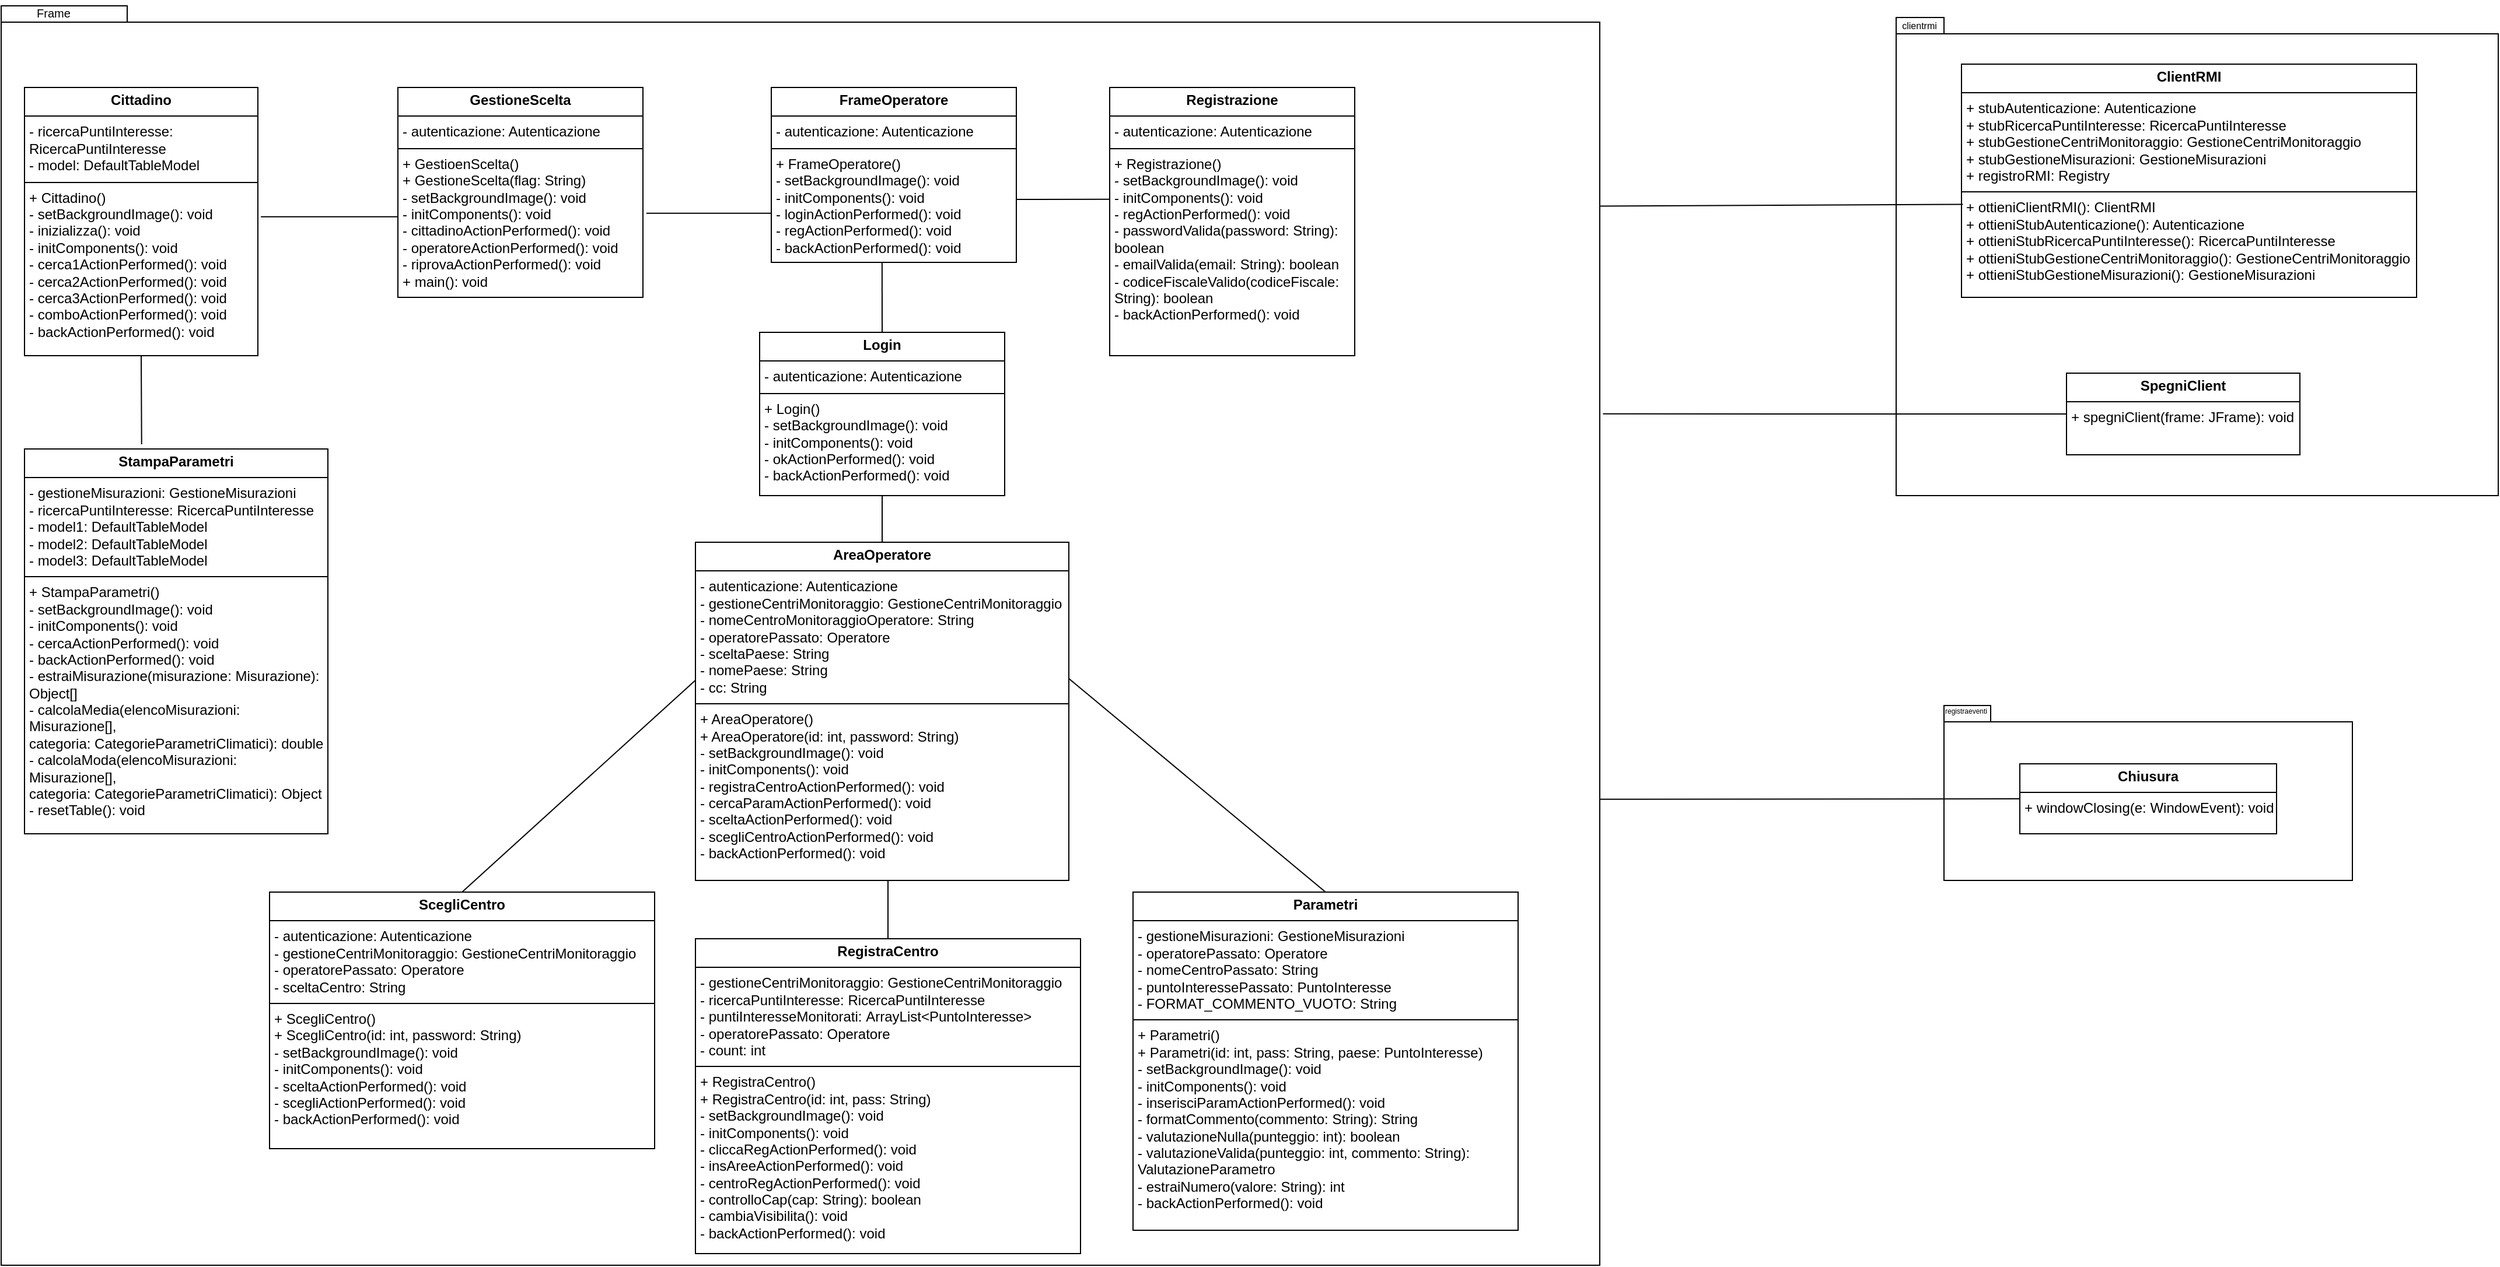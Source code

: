 <mxfile version="24.7.6">
  <diagram name="Pagina-1" id="-jRxLfGOwWOgaEGNrEnS">
    <mxGraphModel dx="1481" dy="776" grid="1" gridSize="10" guides="1" tooltips="1" connect="1" arrows="1" fold="1" page="1" pageScale="1" pageWidth="827" pageHeight="1169" math="0" shadow="0">
      <root>
        <mxCell id="0" />
        <mxCell id="1" parent="0" />
        <mxCell id="-e0q60Qx5HBaMIwugsIq-32" value="" style="shape=folder;fontStyle=1;spacingTop=10;tabWidth=40;tabHeight=14;tabPosition=left;html=1;whiteSpace=wrap;" parent="1" vertex="1">
          <mxGeometry x="1695" y="670" width="350" height="150" as="geometry" />
        </mxCell>
        <mxCell id="-e0q60Qx5HBaMIwugsIq-25" value="" style="shape=folder;fontStyle=1;spacingTop=10;tabWidth=40;tabHeight=14;tabPosition=left;html=1;whiteSpace=wrap;" parent="1" vertex="1">
          <mxGeometry x="1654" y="80" width="516" height="410" as="geometry" />
        </mxCell>
        <mxCell id="-e0q60Qx5HBaMIwugsIq-20" value="" style="shape=folder;fontStyle=1;spacingTop=10;tabWidth=40;tabHeight=14;tabPosition=left;html=1;whiteSpace=wrap;" parent="1" vertex="1">
          <mxGeometry x="30" y="70" width="1370" height="1080" as="geometry" />
        </mxCell>
        <mxCell id="-e0q60Qx5HBaMIwugsIq-21" value="Frame" style="text;html=1;align=center;verticalAlign=bottom;whiteSpace=wrap;rounded=0;fontSize=10;" parent="1" vertex="1">
          <mxGeometry x="50" y="65" width="50" height="20" as="geometry" />
        </mxCell>
        <mxCell id="-e0q60Qx5HBaMIwugsIq-22" value="&lt;p style=&quot;margin:0px;margin-top:4px;text-align:center;&quot;&gt;&lt;b&gt;ClientRMI&lt;/b&gt;&lt;/p&gt;&lt;hr size=&quot;1&quot; style=&quot;border-style:solid;&quot;&gt;&lt;p style=&quot;margin:0px;margin-left:4px;&quot;&gt;+&amp;nbsp;stubAutenticazione:&amp;nbsp;Autenticazione&lt;/p&gt;&lt;p style=&quot;margin:0px;margin-left:4px;&quot;&gt;+&amp;nbsp;stubRicercaPuntiInteresse:&amp;nbsp;RicercaPuntiInteresse&lt;/p&gt;&lt;p style=&quot;margin:0px;margin-left:4px;&quot;&gt;+&amp;nbsp;stubGestioneCentriMonitoraggio:&amp;nbsp;GestioneCentriMonitoraggio&lt;/p&gt;&lt;p style=&quot;margin:0px;margin-left:4px;&quot;&gt;+&amp;nbsp;stubGestioneMisurazioni:&amp;nbsp;GestioneMisurazioni&lt;/p&gt;&lt;p style=&quot;margin:0px;margin-left:4px;&quot;&gt;+&amp;nbsp;registroRMI:&amp;nbsp;Registry&lt;/p&gt;&lt;hr size=&quot;1&quot; style=&quot;border-style:solid;&quot;&gt;&lt;p style=&quot;margin:0px;margin-left:4px;&quot;&gt;+&amp;nbsp;ottieniClientRMI(): ClientRMI&lt;/p&gt;&lt;p style=&quot;margin:0px;margin-left:4px;&quot;&gt;+&amp;nbsp;ottieniStubAutenticazione(): Autenticazione&lt;/p&gt;&lt;p style=&quot;margin:0px;margin-left:4px;&quot;&gt;+&amp;nbsp;ottieniStubRicercaPuntiInteresse():&amp;nbsp;RicercaPuntiInteresse&lt;/p&gt;&lt;p style=&quot;margin:0px;margin-left:4px;&quot;&gt;+&amp;nbsp;ottieniStubGestioneCentriMonitoraggio():&amp;nbsp;GestioneCentriMonitoraggio&lt;/p&gt;&lt;p style=&quot;margin:0px;margin-left:4px;&quot;&gt;+&amp;nbsp;ottieniStubGestioneMisurazioni():&amp;nbsp;GestioneMisurazioni&lt;/p&gt;" style="verticalAlign=top;align=left;overflow=fill;html=1;whiteSpace=wrap;" parent="1" vertex="1">
          <mxGeometry x="1710" y="120" width="390" height="200" as="geometry" />
        </mxCell>
        <mxCell id="-e0q60Qx5HBaMIwugsIq-23" value="&lt;p style=&quot;margin:0px;margin-top:4px;text-align:center;&quot;&gt;&lt;b&gt;SpegniClient&lt;/b&gt;&lt;/p&gt;&lt;hr size=&quot;1&quot; style=&quot;border-style:solid;&quot;&gt;&lt;p style=&quot;margin:0px;margin-left:4px;&quot;&gt;+&amp;nbsp;spegniClient(frame: JFrame): void&lt;/p&gt;" style="verticalAlign=top;align=left;overflow=fill;html=1;whiteSpace=wrap;" parent="1" vertex="1">
          <mxGeometry x="1800" y="385" width="200" height="70" as="geometry" />
        </mxCell>
        <mxCell id="-e0q60Qx5HBaMIwugsIq-27" value="clientrmi" style="text;html=1;align=center;verticalAlign=bottom;whiteSpace=wrap;rounded=0;fontSize=8;" parent="1" vertex="1">
          <mxGeometry x="1654" y="85" width="40" height="10" as="geometry" />
        </mxCell>
        <mxCell id="-e0q60Qx5HBaMIwugsIq-31" value="&lt;p style=&quot;margin:0px;margin-top:4px;text-align:center;&quot;&gt;&lt;b&gt;Chiusura&lt;/b&gt;&lt;/p&gt;&lt;hr size=&quot;1&quot; style=&quot;border-style:solid;&quot;&gt;&lt;p style=&quot;margin:0px;margin-left:4px;&quot;&gt;+&amp;nbsp;windowClosing(e: WindowEvent): void&lt;/p&gt;" style="verticalAlign=top;align=left;overflow=fill;html=1;whiteSpace=wrap;" parent="1" vertex="1">
          <mxGeometry x="1760" y="720" width="220" height="60" as="geometry" />
        </mxCell>
        <mxCell id="-e0q60Qx5HBaMIwugsIq-33" value="registraeventi" style="text;html=1;align=center;verticalAlign=bottom;whiteSpace=wrap;rounded=0;fontSize=6;" parent="1" vertex="1">
          <mxGeometry x="1694" y="680" width="40" as="geometry" />
        </mxCell>
        <mxCell id="-e0q60Qx5HBaMIwugsIq-34" value="" style="endArrow=none;html=1;rounded=0;entryX=0;entryY=0.5;entryDx=0;entryDy=0;exitX=1;exitY=0.63;exitDx=0;exitDy=0;exitPerimeter=0;" parent="1" source="-e0q60Qx5HBaMIwugsIq-20" target="-e0q60Qx5HBaMIwugsIq-31" edge="1">
          <mxGeometry width="50" height="50" relative="1" as="geometry">
            <mxPoint x="1420" y="750" as="sourcePoint" />
            <mxPoint x="1540" y="680" as="targetPoint" />
          </mxGeometry>
        </mxCell>
        <mxCell id="ekA_cD8WviMU0AE-hVwQ-1" value="&lt;p style=&quot;margin:0px;margin-top:4px;text-align:center;&quot;&gt;&lt;b&gt;GestioneScelta&lt;/b&gt;&lt;/p&gt;&lt;hr size=&quot;1&quot; style=&quot;border-style:solid;&quot;&gt;&lt;p style=&quot;margin:0px;margin-left:4px;&quot;&gt;- autenticazione: Autenticazione&lt;/p&gt;&lt;hr size=&quot;1&quot; style=&quot;border-style:solid;&quot;&gt;&lt;p style=&quot;margin:0px;margin-left:4px;&quot;&gt;+ GestioenScelta()&lt;/p&gt;&lt;p style=&quot;margin:0px;margin-left:4px;&quot;&gt;+ GestioneScelta(flag: String)&lt;/p&gt;&lt;p style=&quot;margin:0px;margin-left:4px;&quot;&gt;- setBackgroundImage&lt;span style=&quot;background-color: initial;&quot;&gt;(): void&lt;/span&gt;&lt;/p&gt;&lt;p style=&quot;margin:0px;margin-left:4px;&quot;&gt;&lt;span style=&quot;background-color: initial;&quot;&gt;- initComponents(): void&lt;/span&gt;&lt;/p&gt;&lt;p style=&quot;margin:0px;margin-left:4px;&quot;&gt;&lt;span style=&quot;background-color: initial;&quot;&gt;-&amp;nbsp;&lt;/span&gt;&lt;span style=&quot;background-color: initial;&quot;&gt;cittadinoActionPerformed(): void&lt;/span&gt;&lt;/p&gt;&lt;p style=&quot;margin:0px;margin-left:4px;&quot;&gt;&lt;span style=&quot;background-color: initial;&quot;&gt;-&amp;nbsp;&lt;/span&gt;&lt;span style=&quot;background-color: initial;&quot;&gt;operatoreActionPerformed(): void&lt;/span&gt;&lt;/p&gt;&lt;p style=&quot;margin:0px;margin-left:4px;&quot;&gt;&lt;span style=&quot;background-color: initial;&quot;&gt;-&amp;nbsp;&lt;/span&gt;&lt;span style=&quot;background-color: initial;&quot;&gt;riprovaActionPerformed(): void&lt;/span&gt;&lt;/p&gt;&lt;p style=&quot;margin:0px;margin-left:4px;&quot;&gt;&lt;span style=&quot;background-color: initial;&quot;&gt;+ main(): void&lt;/span&gt;&lt;/p&gt;" style="verticalAlign=top;align=left;overflow=fill;html=1;whiteSpace=wrap;" parent="1" vertex="1">
          <mxGeometry x="370" y="140" width="210" height="180" as="geometry" />
        </mxCell>
        <mxCell id="ekA_cD8WviMU0AE-hVwQ-2" value="&lt;p style=&quot;margin:0px;margin-top:4px;text-align:center;&quot;&gt;&lt;b&gt;Cittadino&lt;/b&gt;&lt;/p&gt;&lt;hr size=&quot;1&quot; style=&quot;border-style:solid;&quot;&gt;&lt;p style=&quot;margin:0px;margin-left:4px;&quot;&gt;- ricercaPuntiInteresse: RicercaPuntiInteresse&lt;/p&gt;&lt;p style=&quot;margin:0px;margin-left:4px;&quot;&gt;- model:&amp;nbsp;DefaultTableModel&lt;/p&gt;&lt;hr size=&quot;1&quot; style=&quot;border-style:solid;&quot;&gt;&lt;p style=&quot;margin:0px;margin-left:4px;&quot;&gt;&lt;span style=&quot;background-color: initial;&quot;&gt;+ Cittadino()&lt;/span&gt;&lt;/p&gt;&lt;p style=&quot;margin:0px;margin-left:4px;&quot;&gt;&lt;span style=&quot;background-color: initial;&quot;&gt;- setBackgroundImage&lt;/span&gt;&lt;span style=&quot;background-color: initial;&quot;&gt;(): void&lt;/span&gt;&lt;br&gt;&lt;/p&gt;&lt;p style=&quot;margin:0px;margin-left:4px;&quot;&gt;&lt;span style=&quot;background-color: initial;&quot;&gt;- inizializza(): void&lt;/span&gt;&lt;/p&gt;&lt;p style=&quot;margin:0px;margin-left:4px;&quot;&gt;&lt;span style=&quot;background-color: initial;&quot;&gt;- initComponents(): void&lt;/span&gt;&lt;/p&gt;&lt;p style=&quot;margin:0px;margin-left:4px;&quot;&gt;&lt;span style=&quot;background-color: initial;&quot;&gt;-&amp;nbsp;&lt;/span&gt;&lt;span style=&quot;background-color: initial;&quot;&gt;cerca1ActionPerformed(): void&lt;/span&gt;&lt;/p&gt;&lt;p style=&quot;margin:0px;margin-left:4px;&quot;&gt;&lt;span style=&quot;background-color: initial;&quot;&gt;-&amp;nbsp;&lt;/span&gt;&lt;span style=&quot;background-color: initial;&quot;&gt;cerca2ActionPerformed(): void&lt;/span&gt;&lt;/p&gt;&lt;p style=&quot;margin:0px;margin-left:4px;&quot;&gt;&lt;span style=&quot;background-color: initial;&quot;&gt;-&amp;nbsp;&lt;/span&gt;&lt;span style=&quot;background-color: initial;&quot;&gt;cerca3ActionPerformed(): void&lt;/span&gt;&lt;/p&gt;&lt;p style=&quot;margin:0px;margin-left:4px;&quot;&gt;&lt;span style=&quot;background-color: initial;&quot;&gt;-&amp;nbsp;&lt;/span&gt;&lt;span style=&quot;background-color: initial;&quot;&gt;comboActionPerformed(): void&lt;/span&gt;&lt;/p&gt;&lt;p style=&quot;margin:0px;margin-left:4px;&quot;&gt;&lt;span style=&quot;background-color: initial;&quot;&gt;-&amp;nbsp;&lt;/span&gt;&lt;span style=&quot;background-color: initial;&quot;&gt;backActionPerformed(): void&lt;/span&gt;&lt;/p&gt;" style="verticalAlign=top;align=left;overflow=fill;html=1;whiteSpace=wrap;" parent="1" vertex="1">
          <mxGeometry x="50" y="140" width="200" height="230" as="geometry" />
        </mxCell>
        <mxCell id="ekA_cD8WviMU0AE-hVwQ-3" value="&lt;p style=&quot;margin:0px;margin-top:4px;text-align:center;&quot;&gt;&lt;b&gt;StampaParametri&lt;/b&gt;&lt;/p&gt;&lt;hr size=&quot;1&quot; style=&quot;border-style:solid;&quot;&gt;&lt;p style=&quot;margin:0px;margin-left:4px;&quot;&gt;- gestioneMisurazioni: GestioneMisurazioni&lt;/p&gt;&lt;p style=&quot;margin:0px;margin-left:4px;&quot;&gt;- ricercaPuntiInteresse:&amp;nbsp;&lt;span style=&quot;background-color: initial;&quot;&gt;RicercaPuntiInteresse&lt;/span&gt;&lt;/p&gt;&lt;p style=&quot;margin:0px;margin-left:4px;&quot;&gt;&lt;span style=&quot;background-color: initial;&quot;&gt;-&amp;nbsp;&lt;/span&gt;&lt;span style=&quot;background-color: initial;&quot;&gt;model1:&amp;nbsp;&lt;/span&gt;&lt;span style=&quot;background-color: initial;&quot;&gt;DefaultTableModel&lt;/span&gt;&lt;span style=&quot;background-color: initial;&quot;&gt;&lt;br&gt;&lt;/span&gt;&lt;/p&gt;&lt;p style=&quot;margin:0px;margin-left:4px;&quot;&gt;&lt;span style=&quot;background-color: initial;&quot;&gt;-&amp;nbsp;&lt;/span&gt;&lt;span style=&quot;background-color: initial;&quot;&gt;model2:&amp;nbsp;&lt;/span&gt;&lt;span style=&quot;background-color: initial;&quot;&gt;DefaultTableModel&lt;/span&gt;&lt;span style=&quot;background-color: initial;&quot;&gt;&lt;br&gt;&lt;/span&gt;&lt;/p&gt;&lt;p style=&quot;margin:0px;margin-left:4px;&quot;&gt;&lt;span style=&quot;background-color: initial;&quot;&gt;-&amp;nbsp;&lt;/span&gt;&lt;span style=&quot;background-color: initial;&quot;&gt;model3:&amp;nbsp;&lt;/span&gt;&lt;span style=&quot;background-color: initial;&quot;&gt;DefaultTableModel&lt;/span&gt;&lt;/p&gt;&lt;hr size=&quot;1&quot; style=&quot;border-style:solid;&quot;&gt;&lt;p style=&quot;margin:0px;margin-left:4px;&quot;&gt;+ StampaParametri()&lt;/p&gt;&lt;p style=&quot;margin:0px;margin-left:4px;&quot;&gt;- setBackgroundImage&lt;span style=&quot;background-color: initial;&quot;&gt;(): void&lt;/span&gt;&lt;/p&gt;&lt;p style=&quot;margin:0px;margin-left:4px;&quot;&gt;&lt;span style=&quot;background-color: initial;&quot;&gt;- initComponents(): void&lt;/span&gt;&lt;/p&gt;&lt;p style=&quot;margin:0px;margin-left:4px;&quot;&gt;&lt;span style=&quot;background-color: initial;&quot;&gt;-&amp;nbsp;&lt;/span&gt;&lt;span style=&quot;background-color: initial;&quot;&gt;cercaActionPerformed(): void&lt;/span&gt;&lt;/p&gt;&lt;p style=&quot;margin:0px;margin-left:4px;&quot;&gt;&lt;span style=&quot;background-color: initial;&quot;&gt;-&amp;nbsp;&lt;/span&gt;&lt;span style=&quot;background-color: initial;&quot;&gt;backActionPerformed(): void&lt;/span&gt;&lt;br&gt;&lt;/p&gt;&lt;p style=&quot;margin:0px;margin-left:4px;&quot;&gt;&lt;span style=&quot;background-color: initial;&quot;&gt;-&amp;nbsp;&lt;/span&gt;&lt;span style=&quot;background-color: initial;&quot;&gt;estraiMisurazione(misurazione: Misurazione): Object[]&lt;/span&gt;&lt;/p&gt;&lt;p style=&quot;margin:0px;margin-left:4px;&quot;&gt;&lt;span style=&quot;background-color: initial;&quot;&gt;-&amp;nbsp;&lt;/span&gt;&lt;span style=&quot;background-color: initial;&quot;&gt;calcolaMedia(elencoMisurazioni: Misurazione[], categoria:&amp;nbsp;&lt;/span&gt;&lt;span style=&quot;background-color: initial;&quot;&gt;CategorieParametriClimatici&lt;/span&gt;&lt;span style=&quot;background-color: initial;&quot;&gt;): double&lt;/span&gt;&lt;/p&gt;&lt;p style=&quot;margin:0px;margin-left:4px;&quot;&gt;&lt;span style=&quot;background-color: initial;&quot;&gt;-&amp;nbsp;&lt;/span&gt;&lt;span style=&quot;background-color: initial;&quot;&gt;calcolaModa(&lt;/span&gt;&lt;span style=&quot;background-color: initial;&quot;&gt;elencoMisurazioni: Misurazione[], categoria:&amp;nbsp;&lt;/span&gt;&lt;span style=&quot;background-color: initial;&quot;&gt;CategorieParametriClimatici&lt;/span&gt;&lt;span style=&quot;background-color: initial;&quot;&gt;): Object&lt;/span&gt;&lt;/p&gt;&lt;p style=&quot;margin:0px;margin-left:4px;&quot;&gt;&lt;span style=&quot;background-color: initial;&quot;&gt;- resetTable(): void&lt;/span&gt;&lt;/p&gt;" style="verticalAlign=top;align=left;overflow=fill;html=1;whiteSpace=wrap;" parent="1" vertex="1">
          <mxGeometry x="50" y="450" width="260" height="330" as="geometry" />
        </mxCell>
        <mxCell id="ekA_cD8WviMU0AE-hVwQ-4" value="" style="endArrow=none;html=1;rounded=0;fontSize=12;startSize=8;endSize=8;curved=1;exitX=0.5;exitY=1;exitDx=0;exitDy=0;entryX=0.386;entryY=-0.012;entryDx=0;entryDy=0;entryPerimeter=0;" parent="1" source="ekA_cD8WviMU0AE-hVwQ-2" target="ekA_cD8WviMU0AE-hVwQ-3" edge="1">
          <mxGeometry width="50" height="50" relative="1" as="geometry">
            <mxPoint x="260" y="255" as="sourcePoint" />
            <mxPoint x="380" y="256" as="targetPoint" />
          </mxGeometry>
        </mxCell>
        <mxCell id="ekA_cD8WviMU0AE-hVwQ-5" value="&lt;p style=&quot;margin:0px;margin-top:4px;text-align:center;&quot;&gt;&lt;b&gt;FrameOperatore&lt;/b&gt;&lt;/p&gt;&lt;hr size=&quot;1&quot; style=&quot;border-style:solid;&quot;&gt;&lt;p style=&quot;margin:0px;margin-left:4px;&quot;&gt;- autenticazione: Autenticazione&lt;/p&gt;&lt;hr size=&quot;1&quot; style=&quot;border-style:solid;&quot;&gt;&lt;p style=&quot;margin:0px;margin-left:4px;&quot;&gt;+ FrameOperatore()&lt;/p&gt;&lt;p style=&quot;margin:0px;margin-left:4px;&quot;&gt;- setBackgroundImage&lt;span style=&quot;background-color: initial;&quot;&gt;(): void&lt;/span&gt;&lt;/p&gt;&lt;p style=&quot;margin:0px;margin-left:4px;&quot;&gt;&lt;span style=&quot;background-color: initial;&quot;&gt;- initComponents(): void&lt;/span&gt;&lt;/p&gt;&lt;p style=&quot;margin:0px;margin-left:4px;&quot;&gt;&lt;span style=&quot;background-color: initial;&quot;&gt;-&amp;nbsp;&lt;/span&gt;&lt;span style=&quot;background-color: initial;&quot;&gt;loginActionPerformed(): void&lt;/span&gt;&lt;/p&gt;&lt;p style=&quot;margin:0px;margin-left:4px;&quot;&gt;&lt;span style=&quot;background-color: initial;&quot;&gt;-&amp;nbsp;&lt;/span&gt;&lt;span style=&quot;background-color: initial;&quot;&gt;regActionPerformed(): void&lt;/span&gt;&lt;/p&gt;&lt;p style=&quot;margin:0px;margin-left:4px;&quot;&gt;&lt;span style=&quot;background-color: initial;&quot;&gt;-&amp;nbsp;&lt;/span&gt;&lt;span style=&quot;background-color: initial;&quot;&gt;backActionPerformed(): void&lt;/span&gt;&lt;br&gt;&lt;/p&gt;" style="verticalAlign=top;align=left;overflow=fill;html=1;whiteSpace=wrap;" parent="1" vertex="1">
          <mxGeometry x="690" y="140" width="210" height="150" as="geometry" />
        </mxCell>
        <mxCell id="ekA_cD8WviMU0AE-hVwQ-6" value="&lt;p style=&quot;margin:0px;margin-top:4px;text-align:center;&quot;&gt;&lt;b&gt;Login&lt;/b&gt;&lt;/p&gt;&lt;hr size=&quot;1&quot; style=&quot;border-style:solid;&quot;&gt;&lt;p style=&quot;margin:0px;margin-left:4px;&quot;&gt;- autenticazione: Autenticazione&lt;/p&gt;&lt;hr size=&quot;1&quot; style=&quot;border-style:solid;&quot;&gt;&lt;p style=&quot;margin:0px;margin-left:4px;&quot;&gt;+ Login()&lt;/p&gt;&lt;p style=&quot;margin:0px;margin-left:4px;&quot;&gt;- setBackgroundImage&lt;span style=&quot;background-color: initial;&quot;&gt;(): void&lt;/span&gt;&lt;/p&gt;&lt;p style=&quot;margin:0px;margin-left:4px;&quot;&gt;&lt;span style=&quot;background-color: initial;&quot;&gt;- initComponents(): void&lt;/span&gt;&lt;/p&gt;&lt;p style=&quot;margin:0px;margin-left:4px;&quot;&gt;- okActionPerformed(): void&lt;/p&gt;&lt;p style=&quot;margin:0px;margin-left:4px;&quot;&gt;&lt;span style=&quot;background-color: initial;&quot;&gt;-&amp;nbsp;&lt;/span&gt;&lt;span style=&quot;background-color: initial;&quot;&gt;backActionPerformed(): void&lt;/span&gt;&lt;br&gt;&lt;/p&gt;" style="verticalAlign=top;align=left;overflow=fill;html=1;whiteSpace=wrap;" parent="1" vertex="1">
          <mxGeometry x="680" y="350" width="210" height="140" as="geometry" />
        </mxCell>
        <mxCell id="ekA_cD8WviMU0AE-hVwQ-7" value="" style="endArrow=none;html=1;rounded=0;fontSize=12;startSize=8;endSize=8;curved=1;exitX=0.5;exitY=0;exitDx=0;exitDy=0;entryX=0.452;entryY=1;entryDx=0;entryDy=0;entryPerimeter=0;" parent="1" source="ekA_cD8WviMU0AE-hVwQ-6" target="ekA_cD8WviMU0AE-hVwQ-5" edge="1">
          <mxGeometry width="50" height="50" relative="1" as="geometry">
            <mxPoint x="700" y="370" as="sourcePoint" />
            <mxPoint x="750" y="320" as="targetPoint" />
          </mxGeometry>
        </mxCell>
        <mxCell id="ekA_cD8WviMU0AE-hVwQ-8" value="&lt;p style=&quot;margin:0px;margin-top:4px;text-align:center;&quot;&gt;&lt;b&gt;Registrazione&lt;/b&gt;&lt;/p&gt;&lt;hr size=&quot;1&quot; style=&quot;border-style:solid;&quot;&gt;&lt;p style=&quot;margin:0px;margin-left:4px;&quot;&gt;- autenticazione: Autenticazione&lt;/p&gt;&lt;hr size=&quot;1&quot; style=&quot;border-style:solid;&quot;&gt;&lt;p style=&quot;margin:0px;margin-left:4px;&quot;&gt;+ Registrazione()&lt;/p&gt;&lt;p style=&quot;margin:0px;margin-left:4px;&quot;&gt;- setBackgroundImage&lt;span style=&quot;background-color: initial;&quot;&gt;(): void&lt;/span&gt;&lt;/p&gt;&lt;p style=&quot;margin:0px;margin-left:4px;&quot;&gt;&lt;span style=&quot;background-color: initial;&quot;&gt;- initComponents(): void&lt;/span&gt;&lt;/p&gt;&lt;p style=&quot;margin:0px;margin-left:4px;&quot;&gt;- regActionPerformed(): void&lt;/p&gt;&lt;p style=&quot;margin:0px;margin-left:4px;&quot;&gt;- passwordValida(password: String): boolean&lt;/p&gt;&lt;p style=&quot;margin:0px;margin-left:4px;&quot;&gt;- emailValida(email: String): boolean&lt;/p&gt;&lt;p style=&quot;margin:0px;margin-left:4px;&quot;&gt;- codiceFiscaleValido(codiceFiscale: String): boolean&lt;span style=&quot;background-color: initial;&quot;&gt;&amp;nbsp;&lt;/span&gt;&lt;/p&gt;&lt;p style=&quot;margin:0px;margin-left:4px;&quot;&gt;&lt;span style=&quot;background-color: initial;&quot;&gt;-&amp;nbsp;&lt;/span&gt;&lt;span style=&quot;background-color: initial;&quot;&gt;backActionPerformed(): void&lt;/span&gt;&lt;br&gt;&lt;/p&gt;" style="verticalAlign=top;align=left;overflow=fill;html=1;whiteSpace=wrap;" parent="1" vertex="1">
          <mxGeometry x="980" y="140" width="210" height="230" as="geometry" />
        </mxCell>
        <mxCell id="ekA_cD8WviMU0AE-hVwQ-9" value="&lt;p style=&quot;margin:0px;margin-top:4px;text-align:center;&quot;&gt;&lt;b&gt;AreaOperatore&lt;/b&gt;&lt;/p&gt;&lt;hr size=&quot;1&quot; style=&quot;border-style:solid;&quot;&gt;&lt;p style=&quot;margin:0px;margin-left:4px;&quot;&gt;- autenticazione: Autenticazione&lt;/p&gt;&lt;p style=&quot;margin:0px;margin-left:4px;&quot;&gt;- gestioneCentriMonitoraggio:&amp;nbsp;GestioneCentriMonitoraggio&lt;/p&gt;&lt;p style=&quot;margin:0px;margin-left:4px;&quot;&gt;- nomeCentroMonitoraggioOperatore: String&lt;/p&gt;&lt;p style=&quot;margin:0px;margin-left:4px;&quot;&gt;- operatorePassato:&amp;nbsp;Operatore&lt;/p&gt;&lt;p style=&quot;margin:0px;margin-left:4px;&quot;&gt;- sceltaPaese: String&lt;/p&gt;&lt;p style=&quot;margin:0px;margin-left:4px;&quot;&gt;- nomePaese: String&lt;/p&gt;&lt;p style=&quot;margin:0px;margin-left:4px;&quot;&gt;- cc: String&lt;/p&gt;&lt;hr size=&quot;1&quot; style=&quot;border-style:solid;&quot;&gt;&lt;p style=&quot;margin:0px;margin-left:4px;&quot;&gt;+ AreaOperatore()&lt;/p&gt;&lt;p style=&quot;margin:0px;margin-left:4px;&quot;&gt;+ AreaOperatore(id: int, password: String)&lt;/p&gt;&lt;p style=&quot;margin:0px;margin-left:4px;&quot;&gt;- setBackgroundImage&lt;span style=&quot;background-color: initial;&quot;&gt;(): void&lt;/span&gt;&lt;/p&gt;&lt;p style=&quot;margin:0px;margin-left:4px;&quot;&gt;&lt;span style=&quot;background-color: initial;&quot;&gt;- initComponents(): void&lt;/span&gt;&lt;/p&gt;&lt;p style=&quot;margin:0px;margin-left:4px;&quot;&gt;- registraCentroActionPerformed(): void&lt;/p&gt;&lt;p style=&quot;margin:0px;margin-left:4px;&quot;&gt;- cercaParamActionPerformed(): void&lt;/p&gt;&lt;p style=&quot;margin:0px;margin-left:4px;&quot;&gt;- sceltaActionPerformed(): void&lt;/p&gt;&lt;p style=&quot;margin:0px;margin-left:4px;&quot;&gt;- scegliCentroActionPerformed(): void&lt;/p&gt;&lt;p style=&quot;margin:0px;margin-left:4px;&quot;&gt;&lt;span style=&quot;background-color: initial;&quot;&gt;-&amp;nbsp;&lt;/span&gt;&lt;span style=&quot;background-color: initial;&quot;&gt;backActionPerformed(): void&lt;/span&gt;&lt;br&gt;&lt;/p&gt;" style="verticalAlign=top;align=left;overflow=fill;html=1;whiteSpace=wrap;" parent="1" vertex="1">
          <mxGeometry x="625" y="530" width="320" height="290" as="geometry" />
        </mxCell>
        <mxCell id="ekA_cD8WviMU0AE-hVwQ-10" value="" style="endArrow=none;html=1;rounded=0;fontSize=12;startSize=8;endSize=8;curved=1;exitX=0.5;exitY=1;exitDx=0;exitDy=0;entryX=0.5;entryY=0;entryDx=0;entryDy=0;" parent="1" source="ekA_cD8WviMU0AE-hVwQ-6" target="ekA_cD8WviMU0AE-hVwQ-9" edge="1">
          <mxGeometry width="50" height="50" relative="1" as="geometry">
            <mxPoint x="910" y="500" as="sourcePoint" />
            <mxPoint x="960" y="450" as="targetPoint" />
          </mxGeometry>
        </mxCell>
        <mxCell id="ekA_cD8WviMU0AE-hVwQ-11" value="&lt;p style=&quot;margin:0px;margin-top:4px;text-align:center;&quot;&gt;&lt;b&gt;ScegliCentro&lt;/b&gt;&lt;/p&gt;&lt;hr size=&quot;1&quot; style=&quot;border-style:solid;&quot;&gt;&lt;p style=&quot;margin:0px;margin-left:4px;&quot;&gt;- autenticazione: Autenticazione&lt;/p&gt;&lt;p style=&quot;margin:0px;margin-left:4px;&quot;&gt;- gestioneCentriMonitoraggio:&amp;nbsp;GestioneCentriMonitoraggio&lt;/p&gt;&lt;p style=&quot;margin:0px;margin-left:4px;&quot;&gt;- operatorePassato: Operatore&lt;/p&gt;&lt;p style=&quot;margin:0px;margin-left:4px;&quot;&gt;- sceltaCentro: String&lt;/p&gt;&lt;hr size=&quot;1&quot; style=&quot;border-style:solid;&quot;&gt;&lt;p style=&quot;margin:0px;margin-left:4px;&quot;&gt;+ ScegliCentro()&lt;/p&gt;&lt;p style=&quot;margin:0px;margin-left:4px;&quot;&gt;+ ScegliCentro(id: int, password: String)&lt;/p&gt;&lt;p style=&quot;margin:0px;margin-left:4px;&quot;&gt;- setBackgroundImage&lt;span style=&quot;background-color: initial;&quot;&gt;(): void&lt;/span&gt;&lt;/p&gt;&lt;p style=&quot;margin:0px;margin-left:4px;&quot;&gt;&lt;span style=&quot;background-color: initial;&quot;&gt;- initComponents(): void&lt;/span&gt;&lt;/p&gt;&lt;p style=&quot;margin:0px;margin-left:4px;&quot;&gt;- sceltaActionPerformed(): void&lt;/p&gt;&lt;p style=&quot;margin:0px;margin-left:4px;&quot;&gt;- scegliActionPerformed(): void&lt;/p&gt;&lt;p style=&quot;margin:0px;margin-left:4px;&quot;&gt;&lt;span style=&quot;background-color: initial;&quot;&gt;-&amp;nbsp;&lt;/span&gt;&lt;span style=&quot;background-color: initial;&quot;&gt;backActionPerformed(): void&lt;/span&gt;&lt;br&gt;&lt;/p&gt;" style="verticalAlign=top;align=left;overflow=fill;html=1;whiteSpace=wrap;" parent="1" vertex="1">
          <mxGeometry x="260" y="830" width="330" height="220" as="geometry" />
        </mxCell>
        <mxCell id="ekA_cD8WviMU0AE-hVwQ-12" value="&lt;p style=&quot;margin:0px;margin-top:4px;text-align:center;&quot;&gt;&lt;b&gt;Parametri&lt;/b&gt;&lt;/p&gt;&lt;hr size=&quot;1&quot; style=&quot;border-style:solid;&quot;&gt;&lt;p style=&quot;margin:0px;margin-left:4px;&quot;&gt;- gestioneMisurazioni: GestioneMisurazioni&lt;/p&gt;&lt;p style=&quot;margin:0px;margin-left:4px;&quot;&gt;- operatorePassato: Operatore&lt;/p&gt;&lt;p style=&quot;margin:0px;margin-left:4px;&quot;&gt;- nomeCentroPassato: String&lt;/p&gt;&lt;p style=&quot;margin:0px;margin-left:4px;&quot;&gt;- puntoInteressePassato: PuntoInteresse&lt;/p&gt;&lt;p style=&quot;margin:0px;margin-left:4px;&quot;&gt;- FORMAT_COMMENTO_VUOTO: String&lt;/p&gt;&lt;hr size=&quot;1&quot; style=&quot;border-style:solid;&quot;&gt;&lt;p style=&quot;margin:0px;margin-left:4px;&quot;&gt;+ Parametri()&lt;/p&gt;&lt;p style=&quot;margin:0px;margin-left:4px;&quot;&gt;+ Parametri(id: int, pass: String, paese: PuntoInteresse)&lt;/p&gt;&lt;p style=&quot;margin:0px;margin-left:4px;&quot;&gt;- setBackgroundImage&lt;span style=&quot;background-color: initial;&quot;&gt;(): void&lt;/span&gt;&lt;/p&gt;&lt;p style=&quot;margin:0px;margin-left:4px;&quot;&gt;&lt;span style=&quot;background-color: initial;&quot;&gt;- initComponents(): void&lt;/span&gt;&lt;/p&gt;&lt;p style=&quot;margin:0px;margin-left:4px;&quot;&gt;- inserisciParamActionPerformed(): void&lt;/p&gt;&lt;p style=&quot;margin:0px;margin-left:4px;&quot;&gt;- formatCommento(commento: String): String&lt;/p&gt;&lt;p style=&quot;margin:0px;margin-left:4px;&quot;&gt;- valutazioneNulla(punteggio: int): boolean&lt;/p&gt;&lt;p style=&quot;margin:0px;margin-left:4px;&quot;&gt;- valutazioneValida(punteggio: int, commento: String): ValutazioneParametro&lt;/p&gt;&lt;p style=&quot;margin:0px;margin-left:4px;&quot;&gt;- estraiNumero(valore: String): int&lt;/p&gt;&lt;p style=&quot;margin:0px;margin-left:4px;&quot;&gt;&lt;span style=&quot;background-color: initial;&quot;&gt;-&amp;nbsp;&lt;/span&gt;&lt;span style=&quot;background-color: initial;&quot;&gt;backActionPerformed(): void&lt;/span&gt;&lt;br&gt;&lt;/p&gt;" style="verticalAlign=top;align=left;overflow=fill;html=1;whiteSpace=wrap;" parent="1" vertex="1">
          <mxGeometry x="1000" y="830" width="330" height="290" as="geometry" />
        </mxCell>
        <mxCell id="ekA_cD8WviMU0AE-hVwQ-13" value="" style="endArrow=none;html=1;rounded=0;fontSize=12;startSize=8;endSize=8;curved=1;exitX=0.5;exitY=0;exitDx=0;exitDy=0;" parent="1" edge="1">
          <mxGeometry width="50" height="50" relative="1" as="geometry">
            <mxPoint x="790" y="870" as="sourcePoint" />
            <mxPoint x="790" y="820" as="targetPoint" />
          </mxGeometry>
        </mxCell>
        <mxCell id="ekA_cD8WviMU0AE-hVwQ-14" value="" style="endArrow=none;html=1;rounded=0;exitX=1.013;exitY=0.482;exitDx=0;exitDy=0;exitPerimeter=0;entryX=0;entryY=0.616;entryDx=0;entryDy=0;entryPerimeter=0;" parent="1" source="ekA_cD8WviMU0AE-hVwQ-2" target="ekA_cD8WviMU0AE-hVwQ-1" edge="1">
          <mxGeometry width="50" height="50" relative="1" as="geometry">
            <mxPoint x="270" y="300" as="sourcePoint" />
            <mxPoint x="320" y="250" as="targetPoint" />
          </mxGeometry>
        </mxCell>
        <mxCell id="ekA_cD8WviMU0AE-hVwQ-15" value="" style="endArrow=none;html=1;rounded=0;exitX=1.014;exitY=0.599;exitDx=0;exitDy=0;exitPerimeter=0;entryX=0;entryY=0.719;entryDx=0;entryDy=0;entryPerimeter=0;" parent="1" source="ekA_cD8WviMU0AE-hVwQ-1" target="ekA_cD8WviMU0AE-hVwQ-5" edge="1">
          <mxGeometry width="50" height="50" relative="1" as="geometry">
            <mxPoint x="600" y="250" as="sourcePoint" />
            <mxPoint x="660" y="240" as="targetPoint" />
          </mxGeometry>
        </mxCell>
        <mxCell id="ekA_cD8WviMU0AE-hVwQ-16" value="" style="endArrow=none;html=1;rounded=0;exitX=1.002;exitY=0.64;exitDx=0;exitDy=0;exitPerimeter=0;entryX=0;entryY=0.417;entryDx=0;entryDy=0;entryPerimeter=0;" parent="1" source="ekA_cD8WviMU0AE-hVwQ-5" target="ekA_cD8WviMU0AE-hVwQ-8" edge="1">
          <mxGeometry width="50" height="50" relative="1" as="geometry">
            <mxPoint x="910" y="250" as="sourcePoint" />
            <mxPoint x="960" y="200" as="targetPoint" />
          </mxGeometry>
        </mxCell>
        <mxCell id="ekA_cD8WviMU0AE-hVwQ-17" value="" style="endArrow=none;html=1;rounded=0;exitX=0.5;exitY=0;exitDx=0;exitDy=0;entryX=-0.001;entryY=0.409;entryDx=0;entryDy=0;entryPerimeter=0;" parent="1" source="ekA_cD8WviMU0AE-hVwQ-11" target="ekA_cD8WviMU0AE-hVwQ-9" edge="1">
          <mxGeometry width="50" height="50" relative="1" as="geometry">
            <mxPoint x="470" y="740" as="sourcePoint" />
            <mxPoint x="520" y="690" as="targetPoint" />
          </mxGeometry>
        </mxCell>
        <mxCell id="ekA_cD8WviMU0AE-hVwQ-18" value="" style="endArrow=none;html=1;rounded=0;exitX=0.999;exitY=0.402;exitDx=0;exitDy=0;exitPerimeter=0;entryX=0.5;entryY=0;entryDx=0;entryDy=0;" parent="1" source="ekA_cD8WviMU0AE-hVwQ-9" target="ekA_cD8WviMU0AE-hVwQ-12" edge="1">
          <mxGeometry width="50" height="50" relative="1" as="geometry">
            <mxPoint x="1050" y="730" as="sourcePoint" />
            <mxPoint x="1100" y="680" as="targetPoint" />
          </mxGeometry>
        </mxCell>
        <mxCell id="ekA_cD8WviMU0AE-hVwQ-19" value="" style="endArrow=none;html=1;rounded=0;exitX=1;exitY=0.159;exitDx=0;exitDy=0;exitPerimeter=0;entryX=0.003;entryY=0.601;entryDx=0;entryDy=0;entryPerimeter=0;" parent="1" source="-e0q60Qx5HBaMIwugsIq-20" target="-e0q60Qx5HBaMIwugsIq-22" edge="1">
          <mxGeometry width="50" height="50" relative="1" as="geometry">
            <mxPoint x="1490" y="260" as="sourcePoint" />
            <mxPoint x="1540" y="210" as="targetPoint" />
          </mxGeometry>
        </mxCell>
        <mxCell id="ekA_cD8WviMU0AE-hVwQ-21" value="" style="endArrow=none;html=1;rounded=0;exitX=1.002;exitY=0.324;exitDx=0;exitDy=0;exitPerimeter=0;entryX=0;entryY=0.5;entryDx=0;entryDy=0;" parent="1" source="-e0q60Qx5HBaMIwugsIq-20" target="-e0q60Qx5HBaMIwugsIq-23" edge="1">
          <mxGeometry width="50" height="50" relative="1" as="geometry">
            <mxPoint x="1470" y="430" as="sourcePoint" />
            <mxPoint x="1520" y="380" as="targetPoint" />
          </mxGeometry>
        </mxCell>
        <mxCell id="BzWH0dwC5k4bHVUQJROI-1" value="&lt;p style=&quot;margin:0px;margin-top:4px;text-align:center;&quot;&gt;&lt;b&gt;RegistraCentro&lt;/b&gt;&lt;/p&gt;&lt;hr size=&quot;1&quot; style=&quot;border-style:solid;&quot;&gt;&lt;p style=&quot;margin:0px;margin-left:4px;&quot;&gt;&lt;span style=&quot;background-color: initial;&quot;&gt;- gestioneCentriMonitoraggio:&amp;nbsp;GestioneCentriMonitoraggio&lt;/span&gt;&lt;/p&gt;&lt;p style=&quot;margin:0px;margin-left:4px;&quot;&gt;&lt;span style=&quot;background-color: initial;&quot;&gt;-&amp;nbsp;&lt;/span&gt;&lt;span style=&quot;background-color: initial;&quot;&gt;ricercaPuntiInteresse:&amp;nbsp;&lt;/span&gt;&lt;span style=&quot;background-color: initial;&quot;&gt;RicercaPuntiInteresse&lt;/span&gt;&lt;/p&gt;&lt;p style=&quot;margin:0px;margin-left:4px;&quot;&gt;&lt;span style=&quot;background-color: initial;&quot;&gt;-&amp;nbsp;&lt;/span&gt;&lt;span style=&quot;background-color: initial;&quot;&gt;puntiInteresseMonitorati:&amp;nbsp;&lt;/span&gt;&lt;span style=&quot;background-color: initial;&quot;&gt;ArrayList&amp;lt;PuntoInteresse&amp;gt;&lt;/span&gt;&lt;/p&gt;&lt;p style=&quot;margin:0px;margin-left:4px;&quot;&gt;&lt;span style=&quot;background-color: initial;&quot;&gt;-&amp;nbsp;&lt;/span&gt;&lt;span style=&quot;background-color: initial;&quot;&gt;operatorePassato: Operatore&lt;/span&gt;&lt;/p&gt;&lt;p style=&quot;margin:0px;margin-left:4px;&quot;&gt;&lt;span style=&quot;background-color: initial;&quot;&gt;- count: int&lt;/span&gt;&lt;/p&gt;&lt;hr size=&quot;1&quot; style=&quot;border-style:solid;&quot;&gt;&lt;p style=&quot;margin:0px;margin-left:4px;&quot;&gt;+ RegistraCentro()&lt;/p&gt;&lt;p style=&quot;margin:0px;margin-left:4px;&quot;&gt;+ RegistraCentro(id: int, pass: String)&lt;/p&gt;&lt;p style=&quot;margin:0px;margin-left:4px;&quot;&gt;- setBackgroundImage&lt;span style=&quot;background-color: initial;&quot;&gt;(): void&lt;/span&gt;&lt;/p&gt;&lt;p style=&quot;margin:0px;margin-left:4px;&quot;&gt;&lt;span style=&quot;background-color: initial;&quot;&gt;- initComponents(): void&lt;/span&gt;&lt;/p&gt;&lt;p style=&quot;margin:0px;margin-left:4px;&quot;&gt;- cliccaRegActionPerformed(): void&lt;/p&gt;&lt;p style=&quot;margin:0px;margin-left:4px;&quot;&gt;- insAreeActionPerformed(): void&lt;/p&gt;&lt;p style=&quot;margin:0px;margin-left:4px;&quot;&gt;- centroRegActionPerformed(): void&lt;/p&gt;&lt;p style=&quot;margin:0px;margin-left:4px;&quot;&gt;- controlloCap(cap: String): boolean&lt;/p&gt;&lt;p style=&quot;margin:0px;margin-left:4px;&quot;&gt;- cambiaVisibilita(): void&lt;/p&gt;&lt;p style=&quot;margin:0px;margin-left:4px;&quot;&gt;&lt;span style=&quot;background-color: initial;&quot;&gt;-&amp;nbsp;&lt;/span&gt;&lt;span style=&quot;background-color: initial;&quot;&gt;backActionPerformed(): void&lt;/span&gt;&lt;br&gt;&lt;/p&gt;" style="verticalAlign=top;align=left;overflow=fill;html=1;whiteSpace=wrap;" vertex="1" parent="1">
          <mxGeometry x="625" y="870" width="330" height="270" as="geometry" />
        </mxCell>
      </root>
    </mxGraphModel>
  </diagram>
</mxfile>

